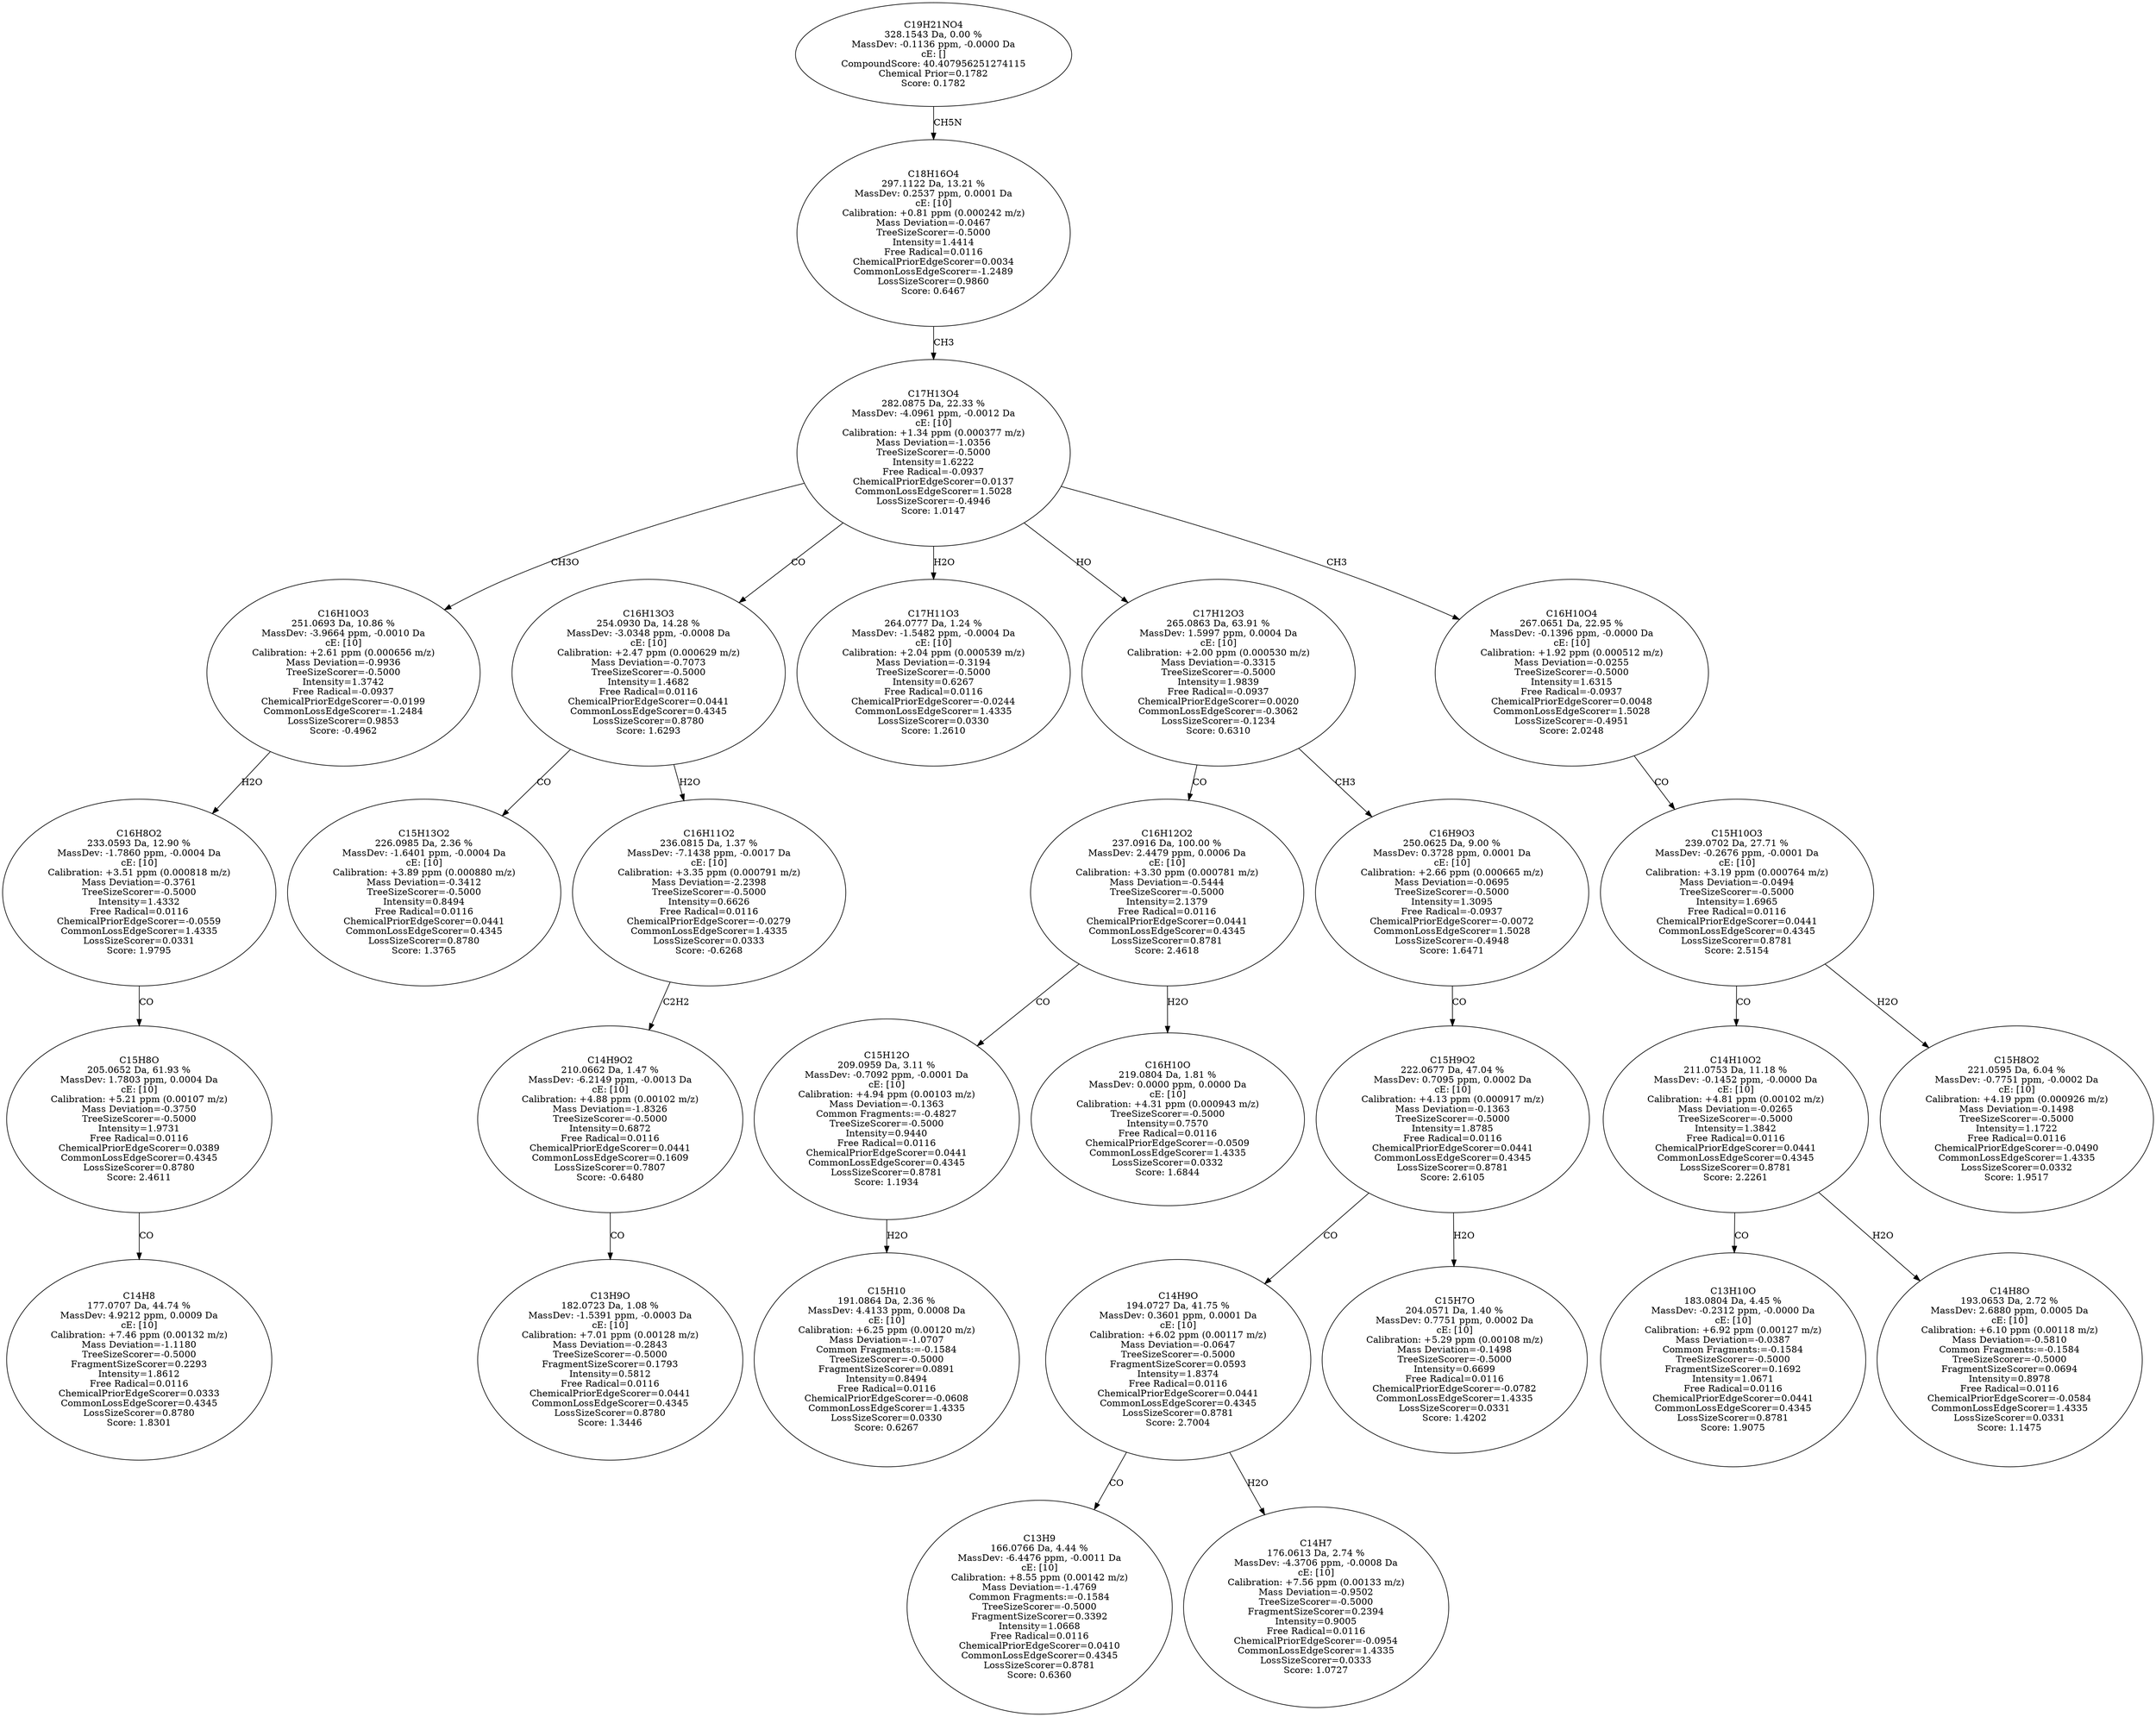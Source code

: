 strict digraph {
v1 [label="C14H8\n177.0707 Da, 44.74 %\nMassDev: 4.9212 ppm, 0.0009 Da\ncE: [10]\nCalibration: +7.46 ppm (0.00132 m/z)\nMass Deviation=-1.1180\nTreeSizeScorer=-0.5000\nFragmentSizeScorer=0.2293\nIntensity=1.8612\nFree Radical=0.0116\nChemicalPriorEdgeScorer=0.0333\nCommonLossEdgeScorer=0.4345\nLossSizeScorer=0.8780\nScore: 1.8301"];
v2 [label="C15H8O\n205.0652 Da, 61.93 %\nMassDev: 1.7803 ppm, 0.0004 Da\ncE: [10]\nCalibration: +5.21 ppm (0.00107 m/z)\nMass Deviation=-0.3750\nTreeSizeScorer=-0.5000\nIntensity=1.9731\nFree Radical=0.0116\nChemicalPriorEdgeScorer=0.0389\nCommonLossEdgeScorer=0.4345\nLossSizeScorer=0.8780\nScore: 2.4611"];
v3 [label="C16H8O2\n233.0593 Da, 12.90 %\nMassDev: -1.7860 ppm, -0.0004 Da\ncE: [10]\nCalibration: +3.51 ppm (0.000818 m/z)\nMass Deviation=-0.3761\nTreeSizeScorer=-0.5000\nIntensity=1.4332\nFree Radical=0.0116\nChemicalPriorEdgeScorer=-0.0559\nCommonLossEdgeScorer=1.4335\nLossSizeScorer=0.0331\nScore: 1.9795"];
v4 [label="C16H10O3\n251.0693 Da, 10.86 %\nMassDev: -3.9664 ppm, -0.0010 Da\ncE: [10]\nCalibration: +2.61 ppm (0.000656 m/z)\nMass Deviation=-0.9936\nTreeSizeScorer=-0.5000\nIntensity=1.3742\nFree Radical=-0.0937\nChemicalPriorEdgeScorer=-0.0199\nCommonLossEdgeScorer=-1.2484\nLossSizeScorer=0.9853\nScore: -0.4962"];
v5 [label="C15H13O2\n226.0985 Da, 2.36 %\nMassDev: -1.6401 ppm, -0.0004 Da\ncE: [10]\nCalibration: +3.89 ppm (0.000880 m/z)\nMass Deviation=-0.3412\nTreeSizeScorer=-0.5000\nIntensity=0.8494\nFree Radical=0.0116\nChemicalPriorEdgeScorer=0.0441\nCommonLossEdgeScorer=0.4345\nLossSizeScorer=0.8780\nScore: 1.3765"];
v6 [label="C13H9O\n182.0723 Da, 1.08 %\nMassDev: -1.5391 ppm, -0.0003 Da\ncE: [10]\nCalibration: +7.01 ppm (0.00128 m/z)\nMass Deviation=-0.2843\nTreeSizeScorer=-0.5000\nFragmentSizeScorer=0.1793\nIntensity=0.5812\nFree Radical=0.0116\nChemicalPriorEdgeScorer=0.0441\nCommonLossEdgeScorer=0.4345\nLossSizeScorer=0.8780\nScore: 1.3446"];
v7 [label="C14H9O2\n210.0662 Da, 1.47 %\nMassDev: -6.2149 ppm, -0.0013 Da\ncE: [10]\nCalibration: +4.88 ppm (0.00102 m/z)\nMass Deviation=-1.8326\nTreeSizeScorer=-0.5000\nIntensity=0.6872\nFree Radical=0.0116\nChemicalPriorEdgeScorer=0.0441\nCommonLossEdgeScorer=0.1609\nLossSizeScorer=0.7807\nScore: -0.6480"];
v8 [label="C16H11O2\n236.0815 Da, 1.37 %\nMassDev: -7.1438 ppm, -0.0017 Da\ncE: [10]\nCalibration: +3.35 ppm (0.000791 m/z)\nMass Deviation=-2.2398\nTreeSizeScorer=-0.5000\nIntensity=0.6626\nFree Radical=0.0116\nChemicalPriorEdgeScorer=-0.0279\nCommonLossEdgeScorer=1.4335\nLossSizeScorer=0.0333\nScore: -0.6268"];
v9 [label="C16H13O3\n254.0930 Da, 14.28 %\nMassDev: -3.0348 ppm, -0.0008 Da\ncE: [10]\nCalibration: +2.47 ppm (0.000629 m/z)\nMass Deviation=-0.7073\nTreeSizeScorer=-0.5000\nIntensity=1.4682\nFree Radical=0.0116\nChemicalPriorEdgeScorer=0.0441\nCommonLossEdgeScorer=0.4345\nLossSizeScorer=0.8780\nScore: 1.6293"];
v10 [label="C17H11O3\n264.0777 Da, 1.24 %\nMassDev: -1.5482 ppm, -0.0004 Da\ncE: [10]\nCalibration: +2.04 ppm (0.000539 m/z)\nMass Deviation=-0.3194\nTreeSizeScorer=-0.5000\nIntensity=0.6267\nFree Radical=0.0116\nChemicalPriorEdgeScorer=-0.0244\nCommonLossEdgeScorer=1.4335\nLossSizeScorer=0.0330\nScore: 1.2610"];
v11 [label="C15H10\n191.0864 Da, 2.36 %\nMassDev: 4.4133 ppm, 0.0008 Da\ncE: [10]\nCalibration: +6.25 ppm (0.00120 m/z)\nMass Deviation=-1.0707\nCommon Fragments:=-0.1584\nTreeSizeScorer=-0.5000\nFragmentSizeScorer=0.0891\nIntensity=0.8494\nFree Radical=0.0116\nChemicalPriorEdgeScorer=-0.0608\nCommonLossEdgeScorer=1.4335\nLossSizeScorer=0.0330\nScore: 0.6267"];
v12 [label="C15H12O\n209.0959 Da, 3.11 %\nMassDev: -0.7092 ppm, -0.0001 Da\ncE: [10]\nCalibration: +4.94 ppm (0.00103 m/z)\nMass Deviation=-0.1363\nCommon Fragments:=-0.4827\nTreeSizeScorer=-0.5000\nIntensity=0.9440\nFree Radical=0.0116\nChemicalPriorEdgeScorer=0.0441\nCommonLossEdgeScorer=0.4345\nLossSizeScorer=0.8781\nScore: 1.1934"];
v13 [label="C16H10O\n219.0804 Da, 1.81 %\nMassDev: 0.0000 ppm, 0.0000 Da\ncE: [10]\nCalibration: +4.31 ppm (0.000943 m/z)\nTreeSizeScorer=-0.5000\nIntensity=0.7570\nFree Radical=0.0116\nChemicalPriorEdgeScorer=-0.0509\nCommonLossEdgeScorer=1.4335\nLossSizeScorer=0.0332\nScore: 1.6844"];
v14 [label="C16H12O2\n237.0916 Da, 100.00 %\nMassDev: 2.4479 ppm, 0.0006 Da\ncE: [10]\nCalibration: +3.30 ppm (0.000781 m/z)\nMass Deviation=-0.5444\nTreeSizeScorer=-0.5000\nIntensity=2.1379\nFree Radical=0.0116\nChemicalPriorEdgeScorer=0.0441\nCommonLossEdgeScorer=0.4345\nLossSizeScorer=0.8781\nScore: 2.4618"];
v15 [label="C13H9\n166.0766 Da, 4.44 %\nMassDev: -6.4476 ppm, -0.0011 Da\ncE: [10]\nCalibration: +8.55 ppm (0.00142 m/z)\nMass Deviation=-1.4769\nCommon Fragments:=-0.1584\nTreeSizeScorer=-0.5000\nFragmentSizeScorer=0.3392\nIntensity=1.0668\nFree Radical=0.0116\nChemicalPriorEdgeScorer=0.0410\nCommonLossEdgeScorer=0.4345\nLossSizeScorer=0.8781\nScore: 0.6360"];
v16 [label="C14H7\n176.0613 Da, 2.74 %\nMassDev: -4.3706 ppm, -0.0008 Da\ncE: [10]\nCalibration: +7.56 ppm (0.00133 m/z)\nMass Deviation=-0.9502\nTreeSizeScorer=-0.5000\nFragmentSizeScorer=0.2394\nIntensity=0.9005\nFree Radical=0.0116\nChemicalPriorEdgeScorer=-0.0954\nCommonLossEdgeScorer=1.4335\nLossSizeScorer=0.0333\nScore: 1.0727"];
v17 [label="C14H9O\n194.0727 Da, 41.75 %\nMassDev: 0.3601 ppm, 0.0001 Da\ncE: [10]\nCalibration: +6.02 ppm (0.00117 m/z)\nMass Deviation=-0.0647\nTreeSizeScorer=-0.5000\nFragmentSizeScorer=0.0593\nIntensity=1.8374\nFree Radical=0.0116\nChemicalPriorEdgeScorer=0.0441\nCommonLossEdgeScorer=0.4345\nLossSizeScorer=0.8781\nScore: 2.7004"];
v18 [label="C15H7O\n204.0571 Da, 1.40 %\nMassDev: 0.7751 ppm, 0.0002 Da\ncE: [10]\nCalibration: +5.29 ppm (0.00108 m/z)\nMass Deviation=-0.1498\nTreeSizeScorer=-0.5000\nIntensity=0.6699\nFree Radical=0.0116\nChemicalPriorEdgeScorer=-0.0782\nCommonLossEdgeScorer=1.4335\nLossSizeScorer=0.0331\nScore: 1.4202"];
v19 [label="C15H9O2\n222.0677 Da, 47.04 %\nMassDev: 0.7095 ppm, 0.0002 Da\ncE: [10]\nCalibration: +4.13 ppm (0.000917 m/z)\nMass Deviation=-0.1363\nTreeSizeScorer=-0.5000\nIntensity=1.8785\nFree Radical=0.0116\nChemicalPriorEdgeScorer=0.0441\nCommonLossEdgeScorer=0.4345\nLossSizeScorer=0.8781\nScore: 2.6105"];
v20 [label="C16H9O3\n250.0625 Da, 9.00 %\nMassDev: 0.3728 ppm, 0.0001 Da\ncE: [10]\nCalibration: +2.66 ppm (0.000665 m/z)\nMass Deviation=-0.0695\nTreeSizeScorer=-0.5000\nIntensity=1.3095\nFree Radical=-0.0937\nChemicalPriorEdgeScorer=-0.0072\nCommonLossEdgeScorer=1.5028\nLossSizeScorer=-0.4948\nScore: 1.6471"];
v21 [label="C17H12O3\n265.0863 Da, 63.91 %\nMassDev: 1.5997 ppm, 0.0004 Da\ncE: [10]\nCalibration: +2.00 ppm (0.000530 m/z)\nMass Deviation=-0.3315\nTreeSizeScorer=-0.5000\nIntensity=1.9839\nFree Radical=-0.0937\nChemicalPriorEdgeScorer=0.0020\nCommonLossEdgeScorer=-0.3062\nLossSizeScorer=-0.1234\nScore: 0.6310"];
v22 [label="C13H10O\n183.0804 Da, 4.45 %\nMassDev: -0.2312 ppm, -0.0000 Da\ncE: [10]\nCalibration: +6.92 ppm (0.00127 m/z)\nMass Deviation=-0.0387\nCommon Fragments:=-0.1584\nTreeSizeScorer=-0.5000\nFragmentSizeScorer=0.1692\nIntensity=1.0671\nFree Radical=0.0116\nChemicalPriorEdgeScorer=0.0441\nCommonLossEdgeScorer=0.4345\nLossSizeScorer=0.8781\nScore: 1.9075"];
v23 [label="C14H8O\n193.0653 Da, 2.72 %\nMassDev: 2.6880 ppm, 0.0005 Da\ncE: [10]\nCalibration: +6.10 ppm (0.00118 m/z)\nMass Deviation=-0.5810\nCommon Fragments:=-0.1584\nTreeSizeScorer=-0.5000\nFragmentSizeScorer=0.0694\nIntensity=0.8978\nFree Radical=0.0116\nChemicalPriorEdgeScorer=-0.0584\nCommonLossEdgeScorer=1.4335\nLossSizeScorer=0.0331\nScore: 1.1475"];
v24 [label="C14H10O2\n211.0753 Da, 11.18 %\nMassDev: -0.1452 ppm, -0.0000 Da\ncE: [10]\nCalibration: +4.81 ppm (0.00102 m/z)\nMass Deviation=-0.0265\nTreeSizeScorer=-0.5000\nIntensity=1.3842\nFree Radical=0.0116\nChemicalPriorEdgeScorer=0.0441\nCommonLossEdgeScorer=0.4345\nLossSizeScorer=0.8781\nScore: 2.2261"];
v25 [label="C15H8O2\n221.0595 Da, 6.04 %\nMassDev: -0.7751 ppm, -0.0002 Da\ncE: [10]\nCalibration: +4.19 ppm (0.000926 m/z)\nMass Deviation=-0.1498\nTreeSizeScorer=-0.5000\nIntensity=1.1722\nFree Radical=0.0116\nChemicalPriorEdgeScorer=-0.0490\nCommonLossEdgeScorer=1.4335\nLossSizeScorer=0.0332\nScore: 1.9517"];
v26 [label="C15H10O3\n239.0702 Da, 27.71 %\nMassDev: -0.2676 ppm, -0.0001 Da\ncE: [10]\nCalibration: +3.19 ppm (0.000764 m/z)\nMass Deviation=-0.0494\nTreeSizeScorer=-0.5000\nIntensity=1.6965\nFree Radical=0.0116\nChemicalPriorEdgeScorer=0.0441\nCommonLossEdgeScorer=0.4345\nLossSizeScorer=0.8781\nScore: 2.5154"];
v27 [label="C16H10O4\n267.0651 Da, 22.95 %\nMassDev: -0.1396 ppm, -0.0000 Da\ncE: [10]\nCalibration: +1.92 ppm (0.000512 m/z)\nMass Deviation=-0.0255\nTreeSizeScorer=-0.5000\nIntensity=1.6315\nFree Radical=-0.0937\nChemicalPriorEdgeScorer=0.0048\nCommonLossEdgeScorer=1.5028\nLossSizeScorer=-0.4951\nScore: 2.0248"];
v28 [label="C17H13O4\n282.0875 Da, 22.33 %\nMassDev: -4.0961 ppm, -0.0012 Da\ncE: [10]\nCalibration: +1.34 ppm (0.000377 m/z)\nMass Deviation=-1.0356\nTreeSizeScorer=-0.5000\nIntensity=1.6222\nFree Radical=-0.0937\nChemicalPriorEdgeScorer=0.0137\nCommonLossEdgeScorer=1.5028\nLossSizeScorer=-0.4946\nScore: 1.0147"];
v29 [label="C18H16O4\n297.1122 Da, 13.21 %\nMassDev: 0.2537 ppm, 0.0001 Da\ncE: [10]\nCalibration: +0.81 ppm (0.000242 m/z)\nMass Deviation=-0.0467\nTreeSizeScorer=-0.5000\nIntensity=1.4414\nFree Radical=0.0116\nChemicalPriorEdgeScorer=0.0034\nCommonLossEdgeScorer=-1.2489\nLossSizeScorer=0.9860\nScore: 0.6467"];
v30 [label="C19H21NO4\n328.1543 Da, 0.00 %\nMassDev: -0.1136 ppm, -0.0000 Da\ncE: []\nCompoundScore: 40.407956251274115\nChemical Prior=0.1782\nScore: 0.1782"];
v2 -> v1 [label="CO"];
v3 -> v2 [label="CO"];
v4 -> v3 [label="H2O"];
v28 -> v4 [label="CH3O"];
v9 -> v5 [label="CO"];
v7 -> v6 [label="CO"];
v8 -> v7 [label="C2H2"];
v9 -> v8 [label="H2O"];
v28 -> v9 [label="CO"];
v28 -> v10 [label="H2O"];
v12 -> v11 [label="H2O"];
v14 -> v12 [label="CO"];
v14 -> v13 [label="H2O"];
v21 -> v14 [label="CO"];
v17 -> v15 [label="CO"];
v17 -> v16 [label="H2O"];
v19 -> v17 [label="CO"];
v19 -> v18 [label="H2O"];
v20 -> v19 [label="CO"];
v21 -> v20 [label="CH3"];
v28 -> v21 [label="HO"];
v24 -> v22 [label="CO"];
v24 -> v23 [label="H2O"];
v26 -> v24 [label="CO"];
v26 -> v25 [label="H2O"];
v27 -> v26 [label="CO"];
v28 -> v27 [label="CH3"];
v29 -> v28 [label="CH3"];
v30 -> v29 [label="CH5N"];
}